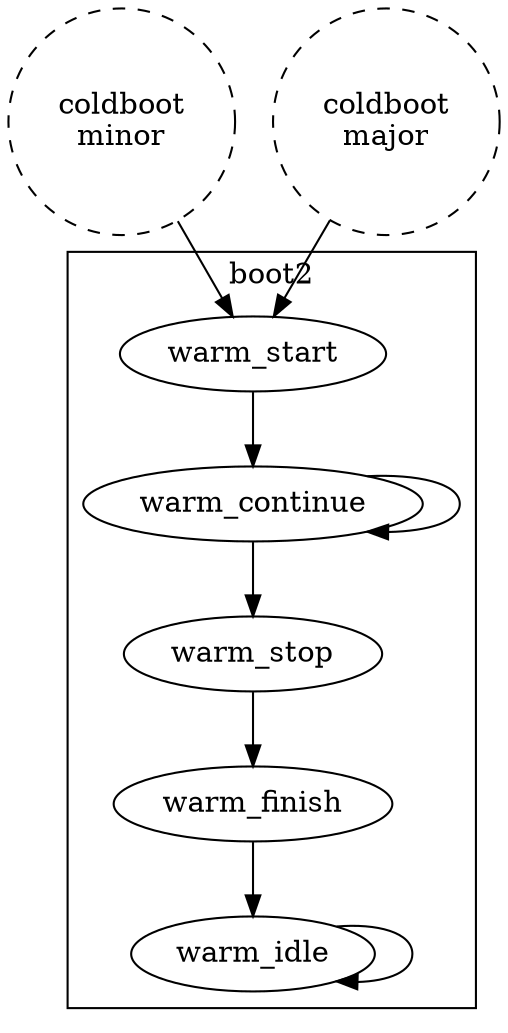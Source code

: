 digraph boot1 
{

    boot0 [shape=circle,style=dashed,label="coldboot\nminor"];
    boot1 [shape=circle,style=dashed,label="coldboot\nmajor"];

    boot0 -> warm_start;
    boot1 -> warm_start;

    subgraph cluster_boot2
    {
        label = "boot2";

        warm_idle -> warm_idle;
        warm_start -> warm_continue;
        warm_continue -> warm_continue;
        warm_continue -> warm_stop;
        warm_stop -> warm_finish;
        warm_finish -> warm_idle;
    }

}
